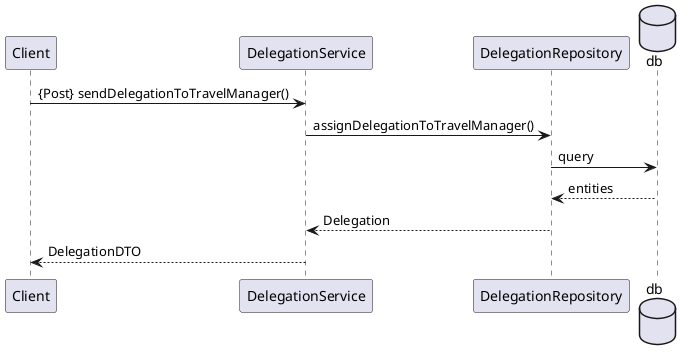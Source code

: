@startuml SendDelegationToTravelManagerToAccept
Client->DelegationService:{Post} sendDelegationToTravelManager()
DelegationService->DelegationRepository:assignDelegationToTravelManager()
database db
DelegationRepository->db:query
db-->DelegationRepository:entities
DelegationRepository-->DelegationService:Delegation
DelegationService-->Client:DelegationDTO
@enduml